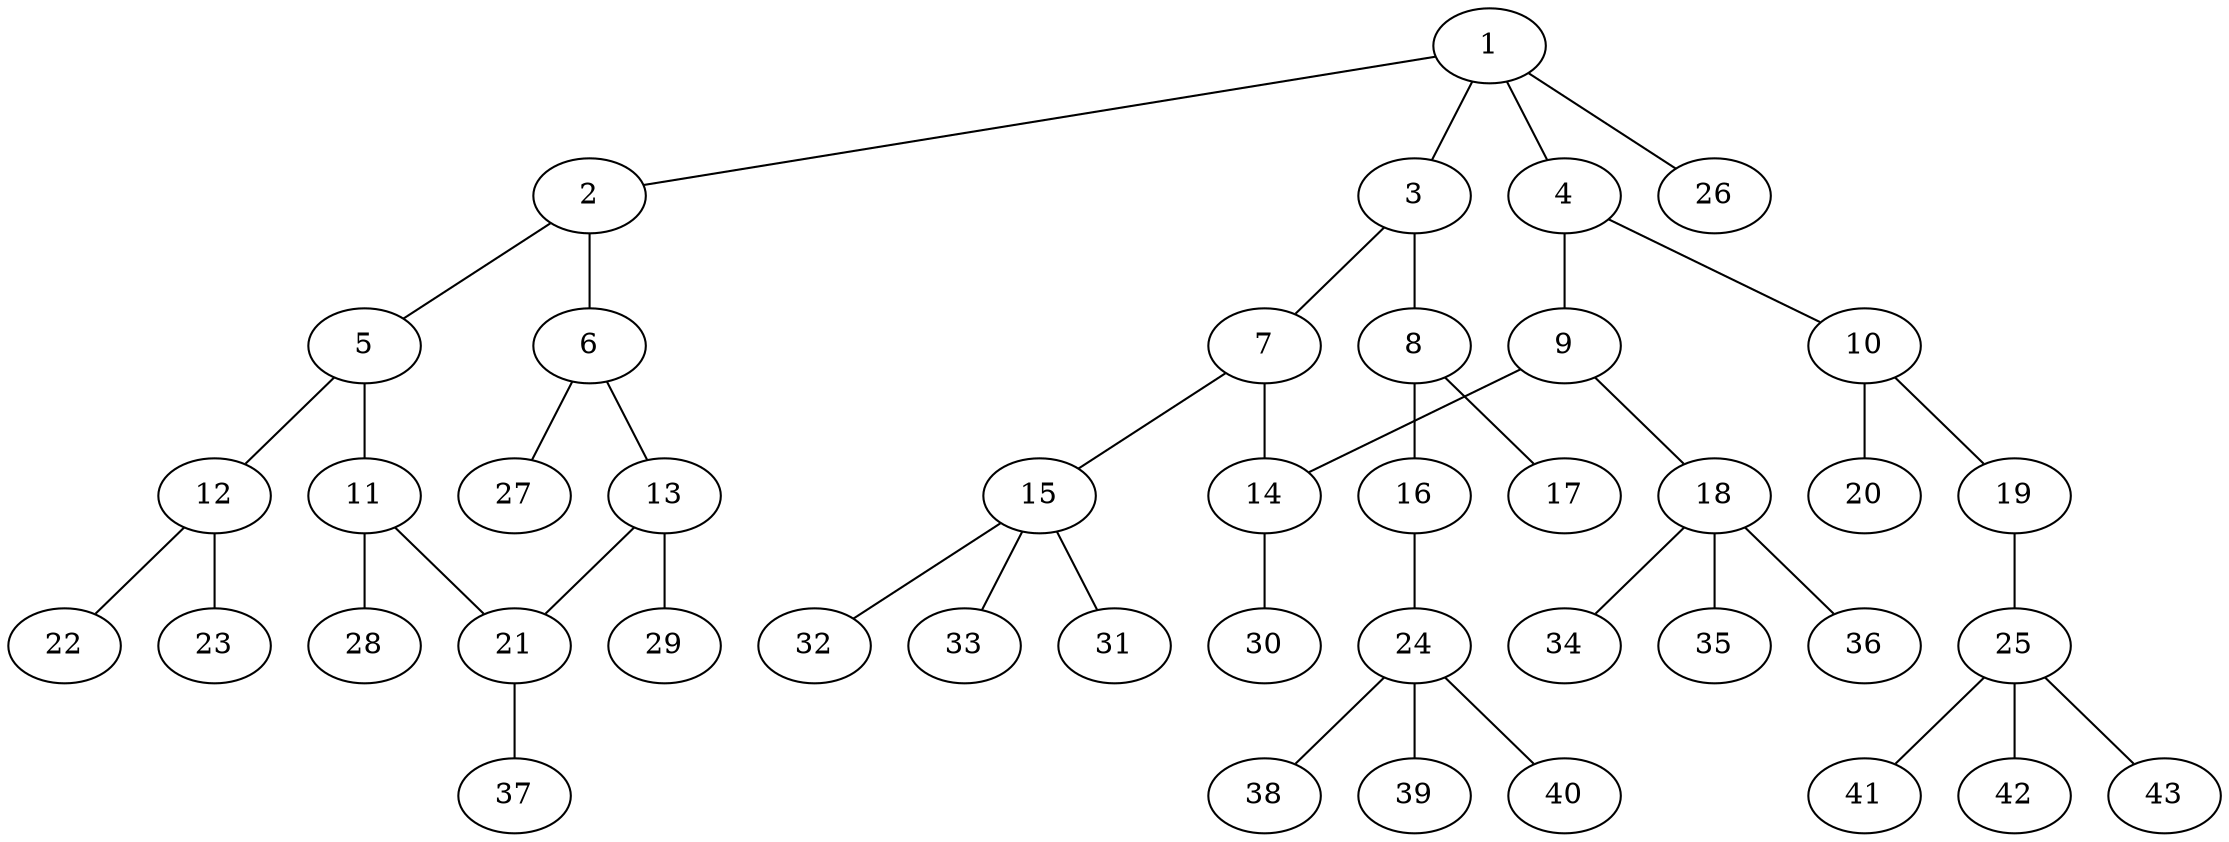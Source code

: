 graph molecule_734 {
	1	 [chem=C];
	2	 [chem=C];
	1 -- 2	 [valence=1];
	3	 [chem=C];
	1 -- 3	 [valence=1];
	4	 [chem=C];
	1 -- 4	 [valence=1];
	26	 [chem=H];
	1 -- 26	 [valence=1];
	5	 [chem=C];
	2 -- 5	 [valence=1];
	6	 [chem=C];
	2 -- 6	 [valence=2];
	7	 [chem=C];
	3 -- 7	 [valence=2];
	8	 [chem=C];
	3 -- 8	 [valence=1];
	9	 [chem=C];
	4 -- 9	 [valence=2];
	10	 [chem=C];
	4 -- 10	 [valence=1];
	11	 [chem=C];
	5 -- 11	 [valence=2];
	12	 [chem=N];
	5 -- 12	 [valence=1];
	13	 [chem=C];
	6 -- 13	 [valence=1];
	27	 [chem=H];
	6 -- 27	 [valence=1];
	14	 [chem=N];
	7 -- 14	 [valence=1];
	15	 [chem=C];
	7 -- 15	 [valence=1];
	16	 [chem=O];
	8 -- 16	 [valence=1];
	17	 [chem=O];
	8 -- 17	 [valence=2];
	9 -- 14	 [valence=1];
	18	 [chem=C];
	9 -- 18	 [valence=1];
	19	 [chem=O];
	10 -- 19	 [valence=1];
	20	 [chem=O];
	10 -- 20	 [valence=2];
	21	 [chem=C];
	11 -- 21	 [valence=1];
	28	 [chem=H];
	11 -- 28	 [valence=1];
	22	 [chem=O];
	12 -- 22	 [valence=2];
	23	 [chem=O];
	12 -- 23	 [valence=1];
	13 -- 21	 [valence=2];
	29	 [chem=H];
	13 -- 29	 [valence=1];
	30	 [chem=H];
	14 -- 30	 [valence=1];
	31	 [chem=H];
	15 -- 31	 [valence=1];
	32	 [chem=H];
	15 -- 32	 [valence=1];
	33	 [chem=H];
	15 -- 33	 [valence=1];
	24	 [chem=C];
	16 -- 24	 [valence=1];
	34	 [chem=H];
	18 -- 34	 [valence=1];
	35	 [chem=H];
	18 -- 35	 [valence=1];
	36	 [chem=H];
	18 -- 36	 [valence=1];
	25	 [chem=C];
	19 -- 25	 [valence=1];
	37	 [chem=H];
	21 -- 37	 [valence=1];
	38	 [chem=H];
	24 -- 38	 [valence=1];
	39	 [chem=H];
	24 -- 39	 [valence=1];
	40	 [chem=H];
	24 -- 40	 [valence=1];
	41	 [chem=H];
	25 -- 41	 [valence=1];
	42	 [chem=H];
	25 -- 42	 [valence=1];
	43	 [chem=H];
	25 -- 43	 [valence=1];
}
